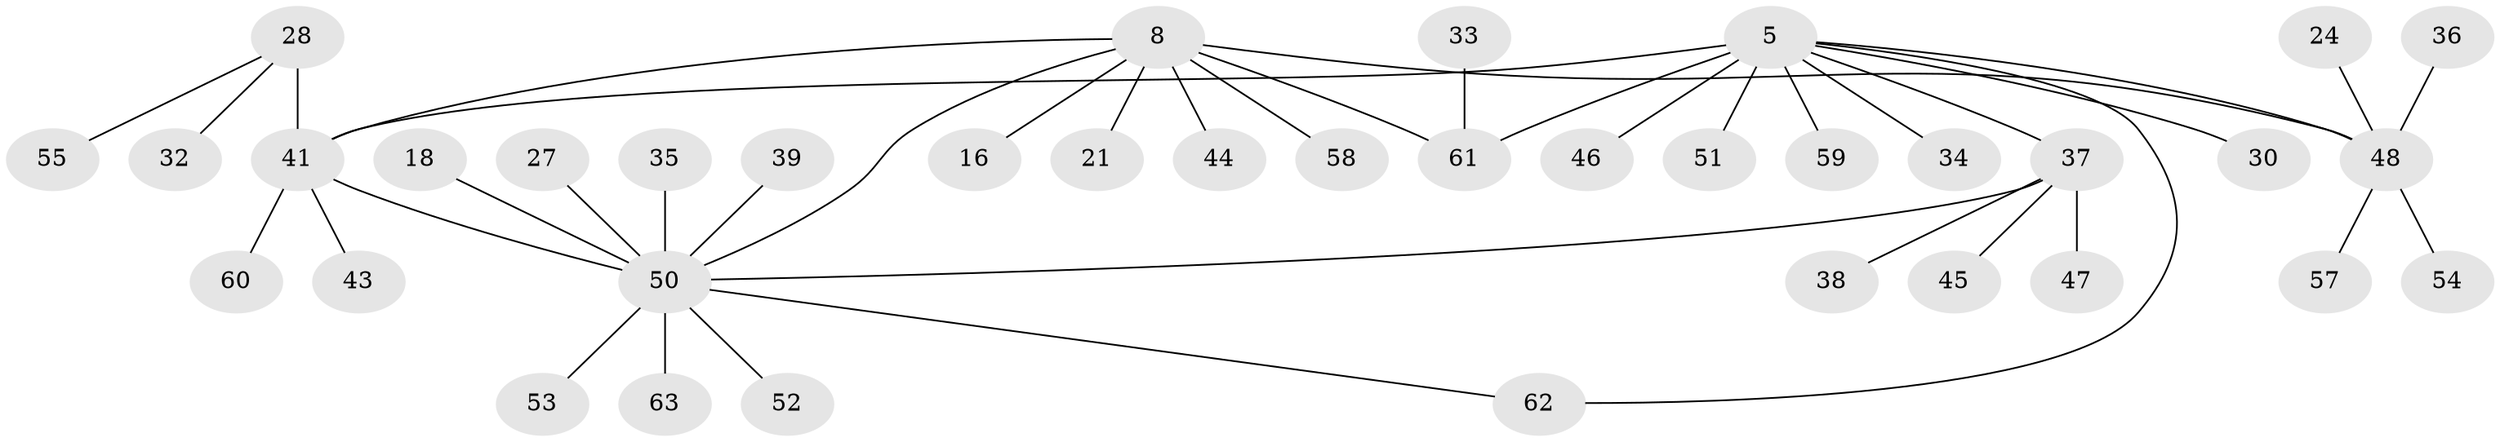 // original degree distribution, {6: 0.031746031746031744, 3: 0.09523809523809523, 9: 0.047619047619047616, 8: 0.015873015873015872, 5: 0.031746031746031744, 10: 0.015873015873015872, 4: 0.09523809523809523, 1: 0.5555555555555556, 2: 0.1111111111111111}
// Generated by graph-tools (version 1.1) at 2025/58/03/04/25 21:58:51]
// undirected, 37 vertices, 41 edges
graph export_dot {
graph [start="1"]
  node [color=gray90,style=filled];
  5 [super="+4+3"];
  8;
  16;
  18;
  21;
  24;
  27;
  28 [super="+19"];
  30 [super="+29"];
  32;
  33;
  34;
  35;
  36;
  37 [super="+14"];
  38;
  39 [super="+22"];
  41 [super="+31+2+11"];
  43;
  44;
  45;
  46;
  47;
  48 [super="+6"];
  50 [super="+15+25+9+12"];
  51;
  52;
  53;
  54;
  55;
  57 [super="+56"];
  58 [super="+49"];
  59;
  60;
  61 [super="+20"];
  62 [super="+42"];
  63 [super="+26"];
  5 -- 51;
  5 -- 59;
  5 -- 34;
  5 -- 46;
  5 -- 62;
  5 -- 61;
  5 -- 30;
  5 -- 48 [weight=2];
  5 -- 41 [weight=4];
  5 -- 37;
  8 -- 16;
  8 -- 21;
  8 -- 44;
  8 -- 61 [weight=2];
  8 -- 58;
  8 -- 48;
  8 -- 41;
  8 -- 50 [weight=2];
  18 -- 50;
  24 -- 48;
  27 -- 50;
  28 -- 32;
  28 -- 55;
  28 -- 41 [weight=3];
  33 -- 61;
  35 -- 50;
  36 -- 48;
  37 -- 50 [weight=2];
  37 -- 38;
  37 -- 45;
  37 -- 47;
  39 -- 50;
  41 -- 50 [weight=4];
  41 -- 60;
  41 -- 43;
  48 -- 54;
  48 -- 57;
  50 -- 52;
  50 -- 53;
  50 -- 62;
  50 -- 63;
}
